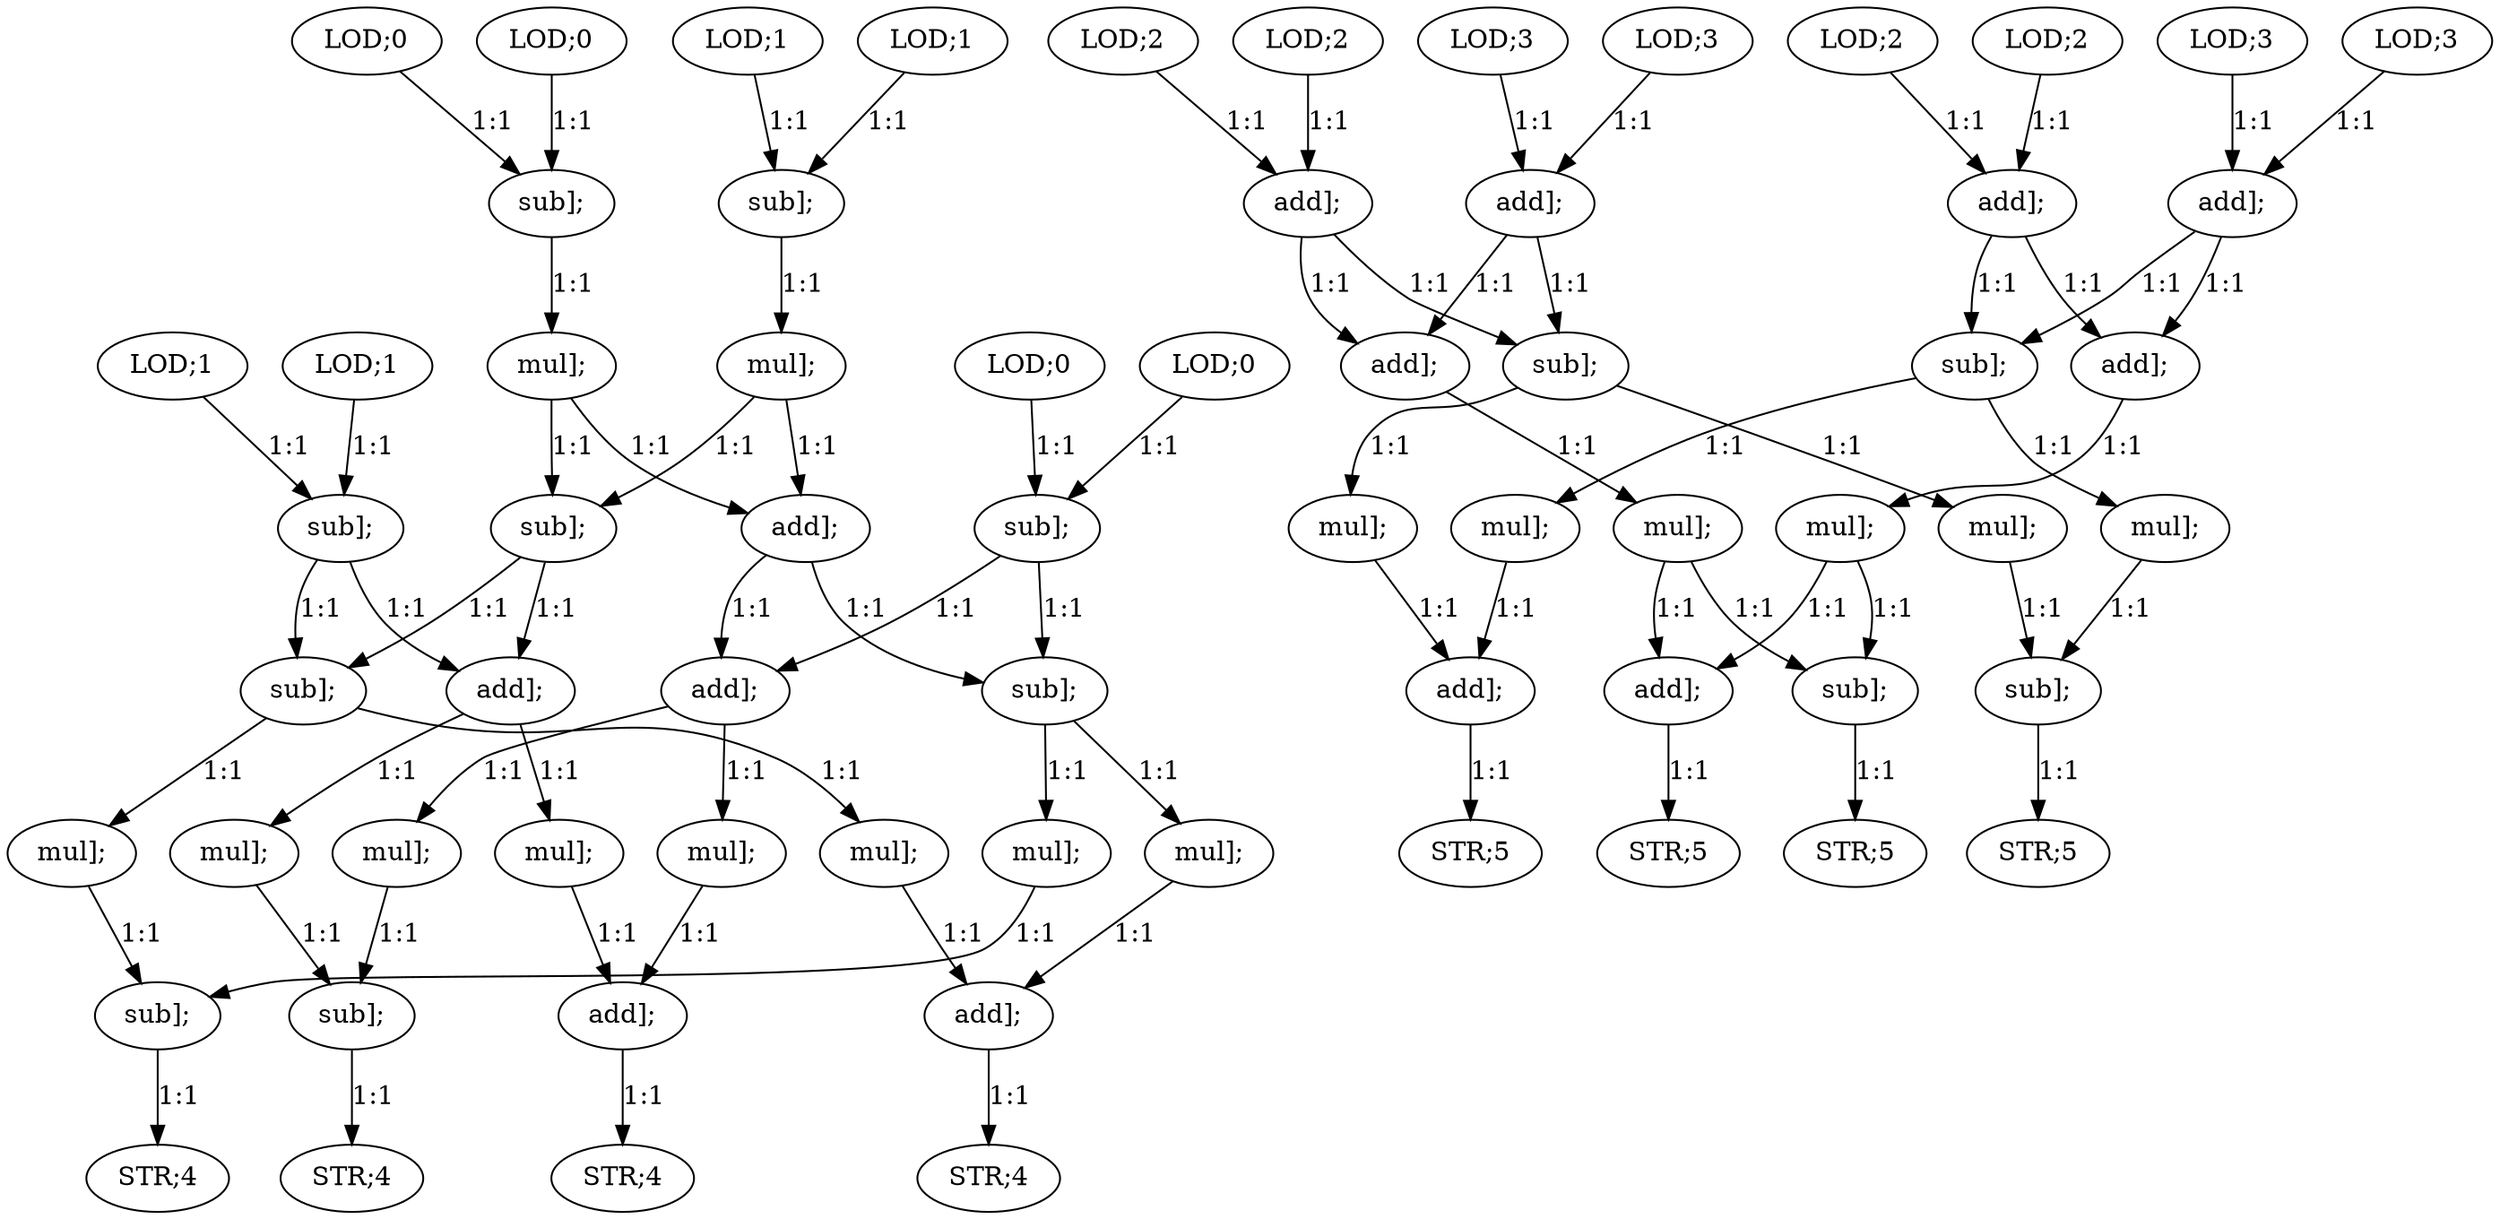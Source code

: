 digraph  {
   0 [label="LOD;0"];
   1 [label="LOD;0"];
   2 [label="sub];"];
   3 [label="LOD;0"];
   4 [label="LOD;0"];
   5 [label="sub];"];
   6 [label="LOD;1"];
   7 [label="LOD;1"];
   8 [label="sub];"];
   9 [label="LOD;1"];
   10 [label="LOD;1"];
   11 [label="sub];"];
   12 [label="LOD;2"];
   13 [label="LOD;2"];
   14 [label="add];"];
   15 [label="LOD;2"];
   16 [label="LOD;2"];
   17 [label="add];"];
   18 [label="LOD;3"];
   19 [label="LOD;3"];
   20 [label="add];"];
   21 [label="LOD;3"];
   22 [label="LOD;3"];
   23 [label="add];"];
   24 [label="mul];"];
   25 [label="mul];"];
   26 [label="add];"];
   27 [label="sub];"];
   28 [label="add];"];
   29 [label="sub];"];
   30 [label="sub];"];
   31 [label="add];"];
   32 [label="mul];"];
   33 [label="mul];"];
   34 [label="mul];"];
   35 [label="mul];"];
   36 [label="mul];"];
   37 [label="mul];"];
   38 [label="mul];"];
   39 [label="mul];"];
   40 [label="sub];"];
   41 [label="sub];"];
   42 [label="add];"];
   43 [label="add];"];
   44 [label="sub];"];
   45 [label="sub];"];
   46 [label="add];"];
   47 [label="add];"];
   48 [label="mul];"];
   49 [label="mul];"];
   50 [label="mul];"];
   51 [label="mul];"];
   52 [label="mul];"];
   53 [label="mul];"];
   54 [label="add];"];
   55 [label="sub];"];
   56 [label="sub];"];
   57 [label="add];"];
   58 [label="STR;4"];
   59 [label="STR;4"];
   60 [label="STR;4"];
   61 [label="STR;4"];
   62 [label="STR;5"];
   63 [label="STR;5"];
   64 [label="STR;5"];
   65 [label="STR;5"];

   0->2 [label="1:1"];
   1->2 [label="1:1"];
   2->29 [label="1:1"];
   2->28 [label="1:1"];
   3->5 [label="1:1"];
   4->5 [label="1:1"];
   5->24 [label="1:1"];
   6->8 [label="1:1"];
   7->8 [label="1:1"];
   8->25 [label="1:1"];
   9->11 [label="1:1"];
   10->11 [label="1:1"];
   11->30 [label="1:1"];
   11->31 [label="1:1"];
   12->14 [label="1:1"];
   13->14 [label="1:1"];
   14->44 [label="1:1"];
   14->47 [label="1:1"];
   15->17 [label="1:1"];
   16->17 [label="1:1"];
   17->46 [label="1:1"];
   17->45 [label="1:1"];
   18->20 [label="1:1"];
   19->20 [label="1:1"];
   20->46 [label="1:1"];
   20->45 [label="1:1"];
   21->23 [label="1:1"];
   22->23 [label="1:1"];
   23->44 [label="1:1"];
   23->47 [label="1:1"];
   24->27 [label="1:1"];
   24->26 [label="1:1"];
   25->27 [label="1:1"];
   25->26 [label="1:1"];
   26->29 [label="1:1"];
   26->28 [label="1:1"];
   27->30 [label="1:1"];
   27->31 [label="1:1"];
   28->33 [label="1:1"];
   28->32 [label="1:1"];
   29->35 [label="1:1"];
   29->34 [label="1:1"];
   30->36 [label="1:1"];
   30->37 [label="1:1"];
   31->39 [label="1:1"];
   31->38 [label="1:1"];
   32->40 [label="1:1"];
   33->43 [label="1:1"];
   34->41 [label="1:1"];
   35->42 [label="1:1"];
   36->41 [label="1:1"];
   37->42 [label="1:1"];
   38->40 [label="1:1"];
   39->43 [label="1:1"];
   40->58 [label="1:1"];
   41->59 [label="1:1"];
   42->60 [label="1:1"];
   43->61 [label="1:1"];
   44->48 [label="1:1"];
   44->49 [label="1:1"];
   45->50 [label="1:1"];
   45->51 [label="1:1"];
   46->52 [label="1:1"];
   47->53 [label="1:1"];
   48->54 [label="1:1"];
   49->55 [label="1:1"];
   50->54 [label="1:1"];
   51->55 [label="1:1"];
   52->56 [label="1:1"];
   52->57 [label="1:1"];
   53->56 [label="1:1"];
   53->57 [label="1:1"];
   54->62 [label="1:1"];
   55->63 [label="1:1"];
   56->64 [label="1:1"];
   57->65 [label="1:1"];
}
